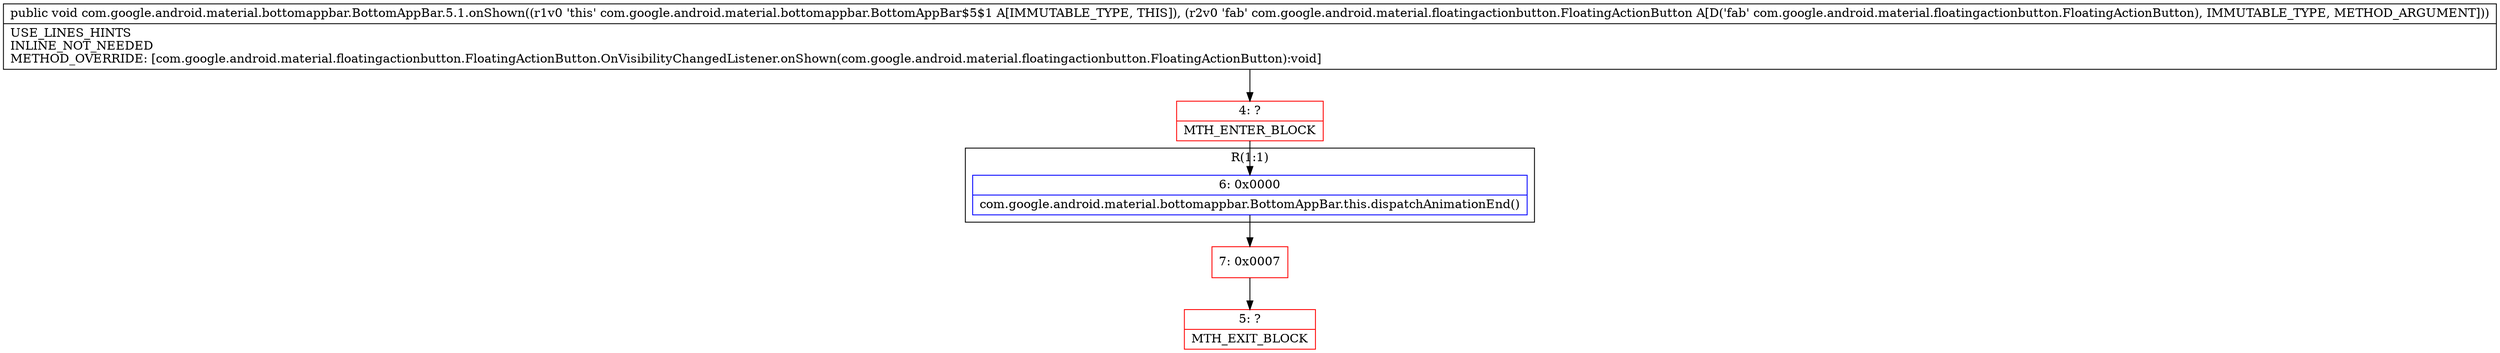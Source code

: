 digraph "CFG forcom.google.android.material.bottomappbar.BottomAppBar.5.1.onShown(Lcom\/google\/android\/material\/floatingactionbutton\/FloatingActionButton;)V" {
subgraph cluster_Region_391510878 {
label = "R(1:1)";
node [shape=record,color=blue];
Node_6 [shape=record,label="{6\:\ 0x0000|com.google.android.material.bottomappbar.BottomAppBar.this.dispatchAnimationEnd()\l}"];
}
Node_4 [shape=record,color=red,label="{4\:\ ?|MTH_ENTER_BLOCK\l}"];
Node_7 [shape=record,color=red,label="{7\:\ 0x0007}"];
Node_5 [shape=record,color=red,label="{5\:\ ?|MTH_EXIT_BLOCK\l}"];
MethodNode[shape=record,label="{public void com.google.android.material.bottomappbar.BottomAppBar.5.1.onShown((r1v0 'this' com.google.android.material.bottomappbar.BottomAppBar$5$1 A[IMMUTABLE_TYPE, THIS]), (r2v0 'fab' com.google.android.material.floatingactionbutton.FloatingActionButton A[D('fab' com.google.android.material.floatingactionbutton.FloatingActionButton), IMMUTABLE_TYPE, METHOD_ARGUMENT]))  | USE_LINES_HINTS\lINLINE_NOT_NEEDED\lMETHOD_OVERRIDE: [com.google.android.material.floatingactionbutton.FloatingActionButton.OnVisibilityChangedListener.onShown(com.google.android.material.floatingactionbutton.FloatingActionButton):void]\l}"];
MethodNode -> Node_4;Node_6 -> Node_7;
Node_4 -> Node_6;
Node_7 -> Node_5;
}

